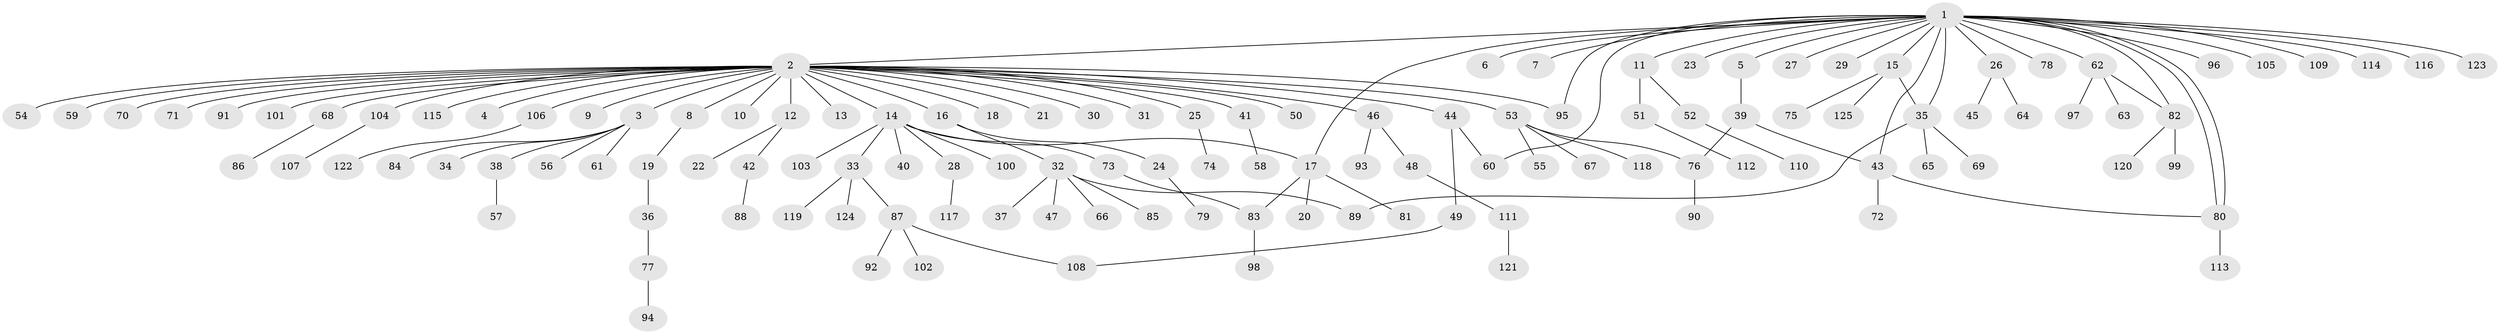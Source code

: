 // coarse degree distribution, {24: 0.012658227848101266, 30: 0.012658227848101266, 3: 0.12658227848101267, 1: 0.620253164556962, 2: 0.17721518987341772, 5: 0.012658227848101266, 4: 0.0379746835443038}
// Generated by graph-tools (version 1.1) at 2025/50/03/04/25 22:50:37]
// undirected, 125 vertices, 136 edges
graph export_dot {
  node [color=gray90,style=filled];
  1;
  2;
  3;
  4;
  5;
  6;
  7;
  8;
  9;
  10;
  11;
  12;
  13;
  14;
  15;
  16;
  17;
  18;
  19;
  20;
  21;
  22;
  23;
  24;
  25;
  26;
  27;
  28;
  29;
  30;
  31;
  32;
  33;
  34;
  35;
  36;
  37;
  38;
  39;
  40;
  41;
  42;
  43;
  44;
  45;
  46;
  47;
  48;
  49;
  50;
  51;
  52;
  53;
  54;
  55;
  56;
  57;
  58;
  59;
  60;
  61;
  62;
  63;
  64;
  65;
  66;
  67;
  68;
  69;
  70;
  71;
  72;
  73;
  74;
  75;
  76;
  77;
  78;
  79;
  80;
  81;
  82;
  83;
  84;
  85;
  86;
  87;
  88;
  89;
  90;
  91;
  92;
  93;
  94;
  95;
  96;
  97;
  98;
  99;
  100;
  101;
  102;
  103;
  104;
  105;
  106;
  107;
  108;
  109;
  110;
  111;
  112;
  113;
  114;
  115;
  116;
  117;
  118;
  119;
  120;
  121;
  122;
  123;
  124;
  125;
  1 -- 2;
  1 -- 5;
  1 -- 6;
  1 -- 7;
  1 -- 11;
  1 -- 15;
  1 -- 17;
  1 -- 23;
  1 -- 26;
  1 -- 27;
  1 -- 29;
  1 -- 35;
  1 -- 43;
  1 -- 60;
  1 -- 62;
  1 -- 78;
  1 -- 80;
  1 -- 80;
  1 -- 82;
  1 -- 95;
  1 -- 96;
  1 -- 105;
  1 -- 109;
  1 -- 114;
  1 -- 116;
  1 -- 123;
  2 -- 3;
  2 -- 4;
  2 -- 8;
  2 -- 9;
  2 -- 10;
  2 -- 12;
  2 -- 13;
  2 -- 14;
  2 -- 16;
  2 -- 18;
  2 -- 21;
  2 -- 25;
  2 -- 30;
  2 -- 31;
  2 -- 41;
  2 -- 44;
  2 -- 46;
  2 -- 50;
  2 -- 53;
  2 -- 54;
  2 -- 59;
  2 -- 68;
  2 -- 70;
  2 -- 71;
  2 -- 91;
  2 -- 95;
  2 -- 101;
  2 -- 104;
  2 -- 106;
  2 -- 115;
  3 -- 34;
  3 -- 38;
  3 -- 56;
  3 -- 61;
  3 -- 84;
  5 -- 39;
  8 -- 19;
  11 -- 51;
  11 -- 52;
  12 -- 22;
  12 -- 42;
  14 -- 17;
  14 -- 28;
  14 -- 33;
  14 -- 40;
  14 -- 73;
  14 -- 100;
  14 -- 103;
  15 -- 35;
  15 -- 75;
  15 -- 125;
  16 -- 24;
  16 -- 32;
  17 -- 20;
  17 -- 81;
  17 -- 83;
  19 -- 36;
  24 -- 79;
  25 -- 74;
  26 -- 45;
  26 -- 64;
  28 -- 117;
  32 -- 37;
  32 -- 47;
  32 -- 66;
  32 -- 85;
  32 -- 89;
  33 -- 87;
  33 -- 119;
  33 -- 124;
  35 -- 65;
  35 -- 69;
  35 -- 89;
  36 -- 77;
  38 -- 57;
  39 -- 43;
  39 -- 76;
  41 -- 58;
  42 -- 88;
  43 -- 72;
  43 -- 80;
  44 -- 49;
  44 -- 60;
  46 -- 48;
  46 -- 93;
  48 -- 111;
  49 -- 108;
  51 -- 112;
  52 -- 110;
  53 -- 55;
  53 -- 67;
  53 -- 76;
  53 -- 118;
  62 -- 63;
  62 -- 82;
  62 -- 97;
  68 -- 86;
  73 -- 83;
  76 -- 90;
  77 -- 94;
  80 -- 113;
  82 -- 99;
  82 -- 120;
  83 -- 98;
  87 -- 92;
  87 -- 102;
  87 -- 108;
  104 -- 107;
  106 -- 122;
  111 -- 121;
}
